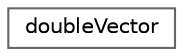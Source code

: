 digraph "Graphical Class Hierarchy"
{
 // LATEX_PDF_SIZE
  bgcolor="transparent";
  edge [fontname=Helvetica,fontsize=10,labelfontname=Helvetica,labelfontsize=10];
  node [fontname=Helvetica,fontsize=10,shape=box,height=0.2,width=0.4];
  rankdir="LR";
  Node0 [id="Node000000",label="doubleVector",height=0.2,width=0.4,color="grey40", fillcolor="white", style="filled",URL="$classFoam_1_1doubleVector.html",tooltip="A Vector of values with double precision."];
}
